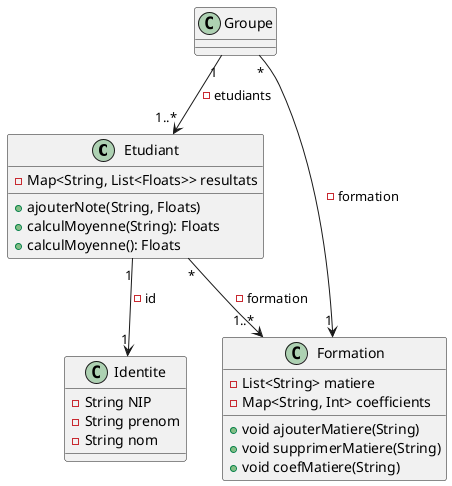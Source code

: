 @startuml

class Etudiant {
    -Map<String, List<Floats>> resultats
    + ajouterNote(String, Floats)
    + calculMoyenne(String): Floats
    + calculMoyenne(): Floats
}

class Identite {
    -String NIP
    -String prenom
    -String nom
}

class Formation {
    -List<String> matiere
    -Map<String, Int> coefficients
    +void ajouterMatiere(String)
    +void supprimerMatiere(String)
    +void coefMatiere(String)
}

class Groupe {
}

Etudiant "1" --> "1" Identite : - id
Etudiant "*" --> "1..*" Formation : - formation
Groupe "1" --> "1..*" Etudiant : - etudiants
Groupe "*" --> "1" Formation : - formation


@enduml